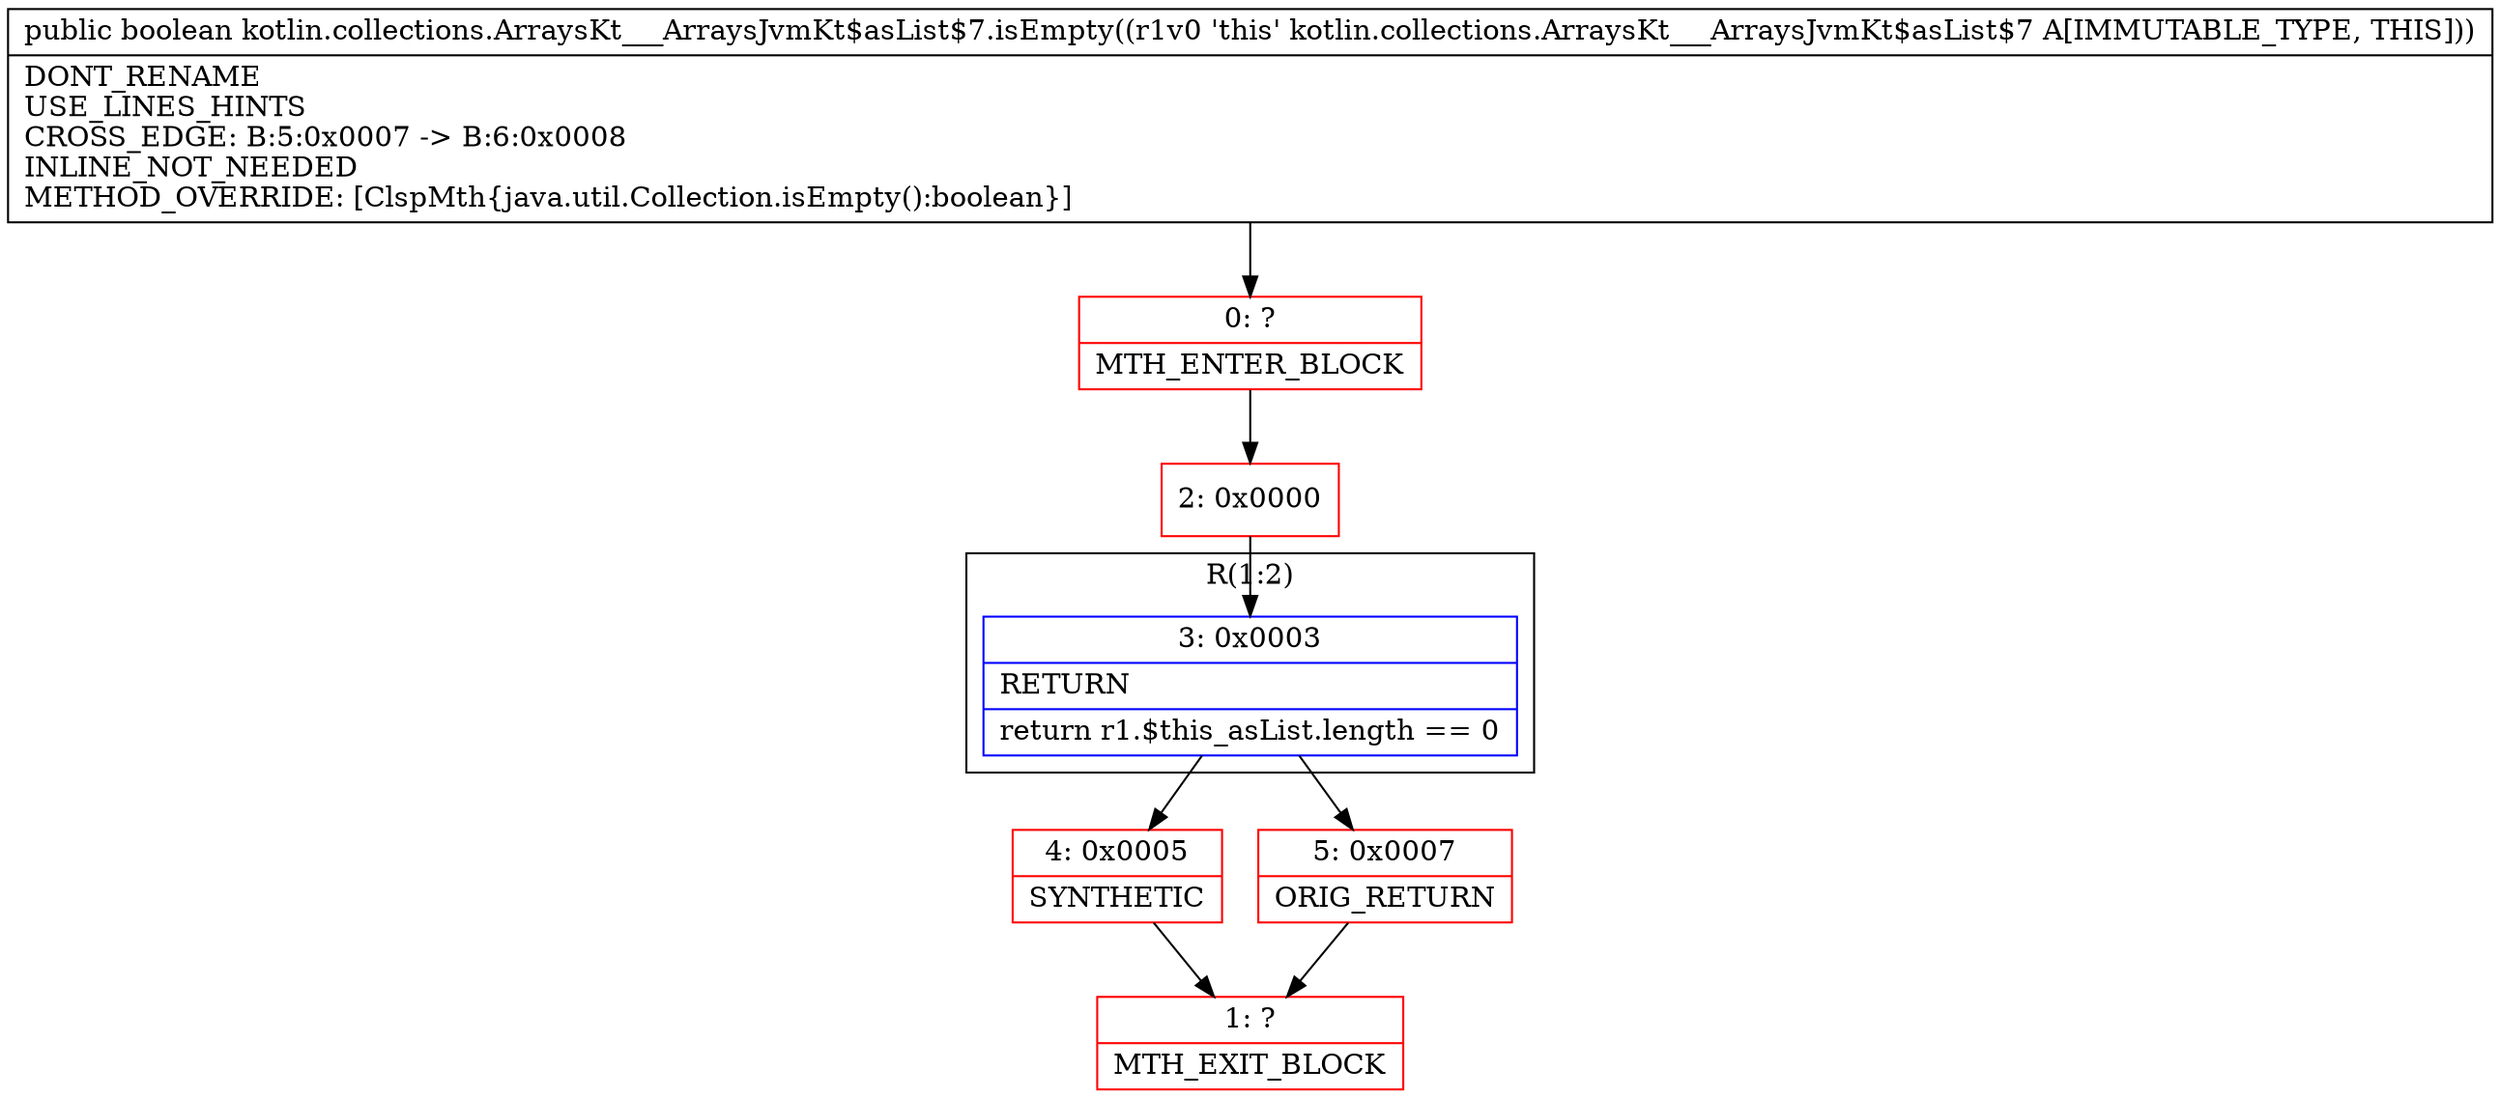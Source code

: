 digraph "CFG forkotlin.collections.ArraysKt___ArraysJvmKt$asList$7.isEmpty()Z" {
subgraph cluster_Region_610032976 {
label = "R(1:2)";
node [shape=record,color=blue];
Node_3 [shape=record,label="{3\:\ 0x0003|RETURN\l|return r1.$this_asList.length == 0\l}"];
}
Node_0 [shape=record,color=red,label="{0\:\ ?|MTH_ENTER_BLOCK\l}"];
Node_2 [shape=record,color=red,label="{2\:\ 0x0000}"];
Node_4 [shape=record,color=red,label="{4\:\ 0x0005|SYNTHETIC\l}"];
Node_1 [shape=record,color=red,label="{1\:\ ?|MTH_EXIT_BLOCK\l}"];
Node_5 [shape=record,color=red,label="{5\:\ 0x0007|ORIG_RETURN\l}"];
MethodNode[shape=record,label="{public boolean kotlin.collections.ArraysKt___ArraysJvmKt$asList$7.isEmpty((r1v0 'this' kotlin.collections.ArraysKt___ArraysJvmKt$asList$7 A[IMMUTABLE_TYPE, THIS]))  | DONT_RENAME\lUSE_LINES_HINTS\lCROSS_EDGE: B:5:0x0007 \-\> B:6:0x0008\lINLINE_NOT_NEEDED\lMETHOD_OVERRIDE: [ClspMth\{java.util.Collection.isEmpty():boolean\}]\l}"];
MethodNode -> Node_0;Node_3 -> Node_4;
Node_3 -> Node_5;
Node_0 -> Node_2;
Node_2 -> Node_3;
Node_4 -> Node_1;
Node_5 -> Node_1;
}

